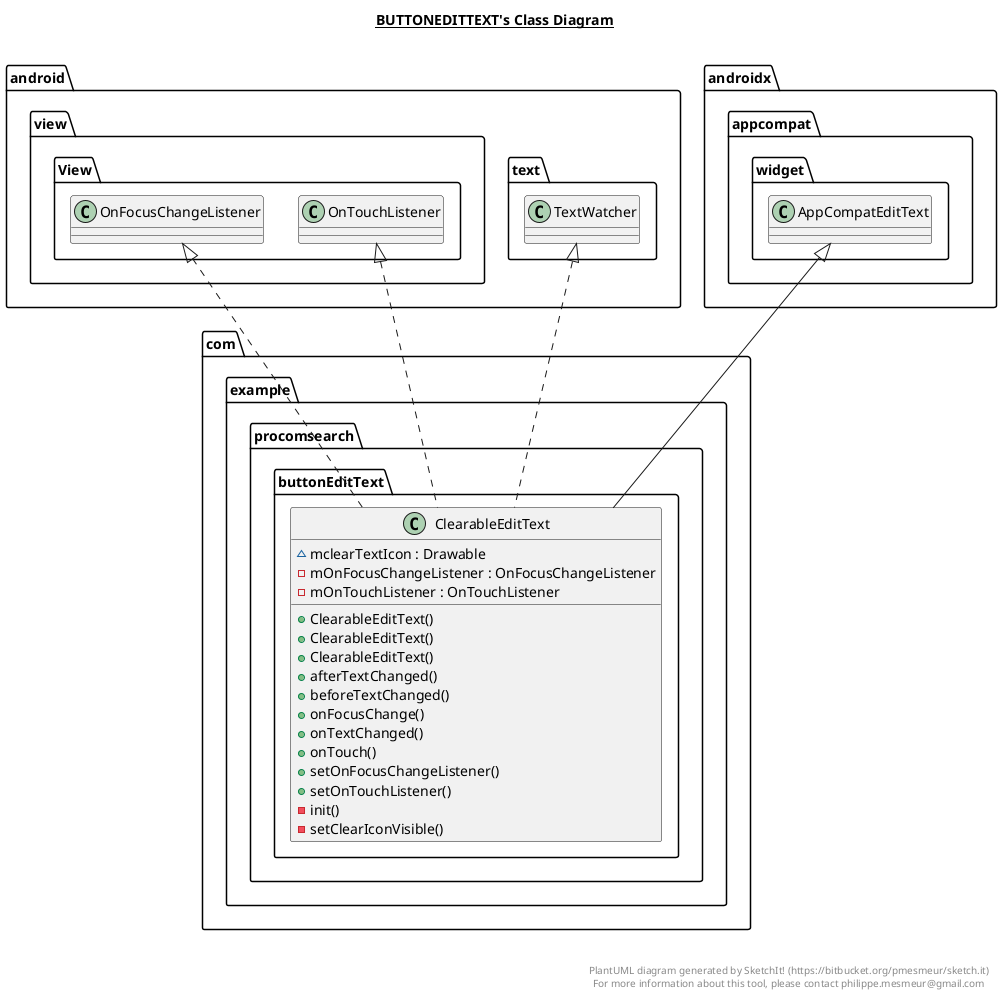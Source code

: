 @startuml

title __BUTTONEDITTEXT's Class Diagram__\n

  namespace com.example.procomsearch {
    namespace buttonEditText {
      class com.example.procomsearch.buttonEditText.ClearableEditText {
          ~ mclearTextIcon : Drawable
          - mOnFocusChangeListener : OnFocusChangeListener
          - mOnTouchListener : OnTouchListener
          + ClearableEditText()
          + ClearableEditText()
          + ClearableEditText()
          + afterTextChanged()
          + beforeTextChanged()
          + onFocusChange()
          + onTextChanged()
          + onTouch()
          + setOnFocusChangeListener()
          + setOnTouchListener()
          - init()
          - setClearIconVisible()
      }
    }
  }
  

  com.example.procomsearch.buttonEditText.ClearableEditText .up.|> android.text.TextWatcher
  com.example.procomsearch.buttonEditText.ClearableEditText .up.|> android.view.View.OnFocusChangeListener
  com.example.procomsearch.buttonEditText.ClearableEditText .up.|> android.view.View.OnTouchListener
  com.example.procomsearch.buttonEditText.ClearableEditText -up-|> androidx.appcompat.widget.AppCompatEditText


right footer


PlantUML diagram generated by SketchIt! (https://bitbucket.org/pmesmeur/sketch.it)
For more information about this tool, please contact philippe.mesmeur@gmail.com
endfooter

@enduml
